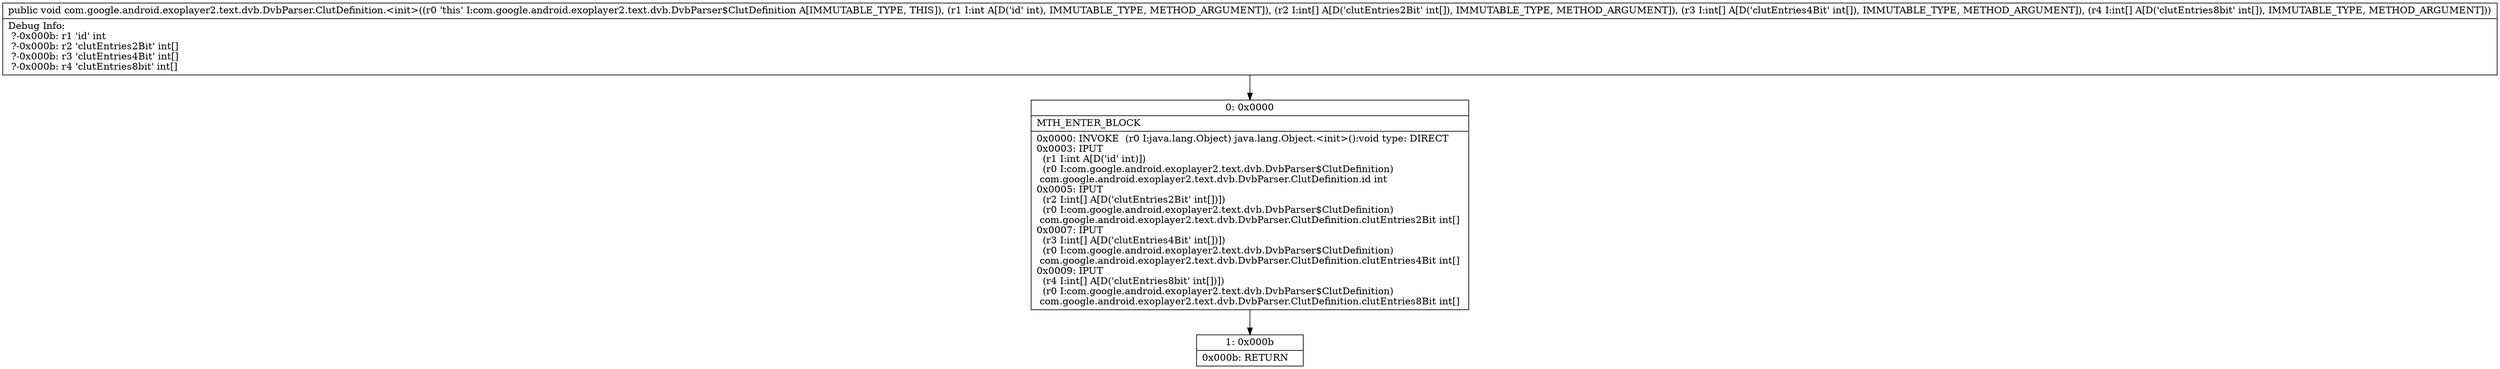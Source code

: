 digraph "CFG forcom.google.android.exoplayer2.text.dvb.DvbParser.ClutDefinition.\<init\>(I[I[I[I)V" {
Node_0 [shape=record,label="{0\:\ 0x0000|MTH_ENTER_BLOCK\l|0x0000: INVOKE  (r0 I:java.lang.Object) java.lang.Object.\<init\>():void type: DIRECT \l0x0003: IPUT  \l  (r1 I:int A[D('id' int)])\l  (r0 I:com.google.android.exoplayer2.text.dvb.DvbParser$ClutDefinition)\l com.google.android.exoplayer2.text.dvb.DvbParser.ClutDefinition.id int \l0x0005: IPUT  \l  (r2 I:int[] A[D('clutEntries2Bit' int[])])\l  (r0 I:com.google.android.exoplayer2.text.dvb.DvbParser$ClutDefinition)\l com.google.android.exoplayer2.text.dvb.DvbParser.ClutDefinition.clutEntries2Bit int[] \l0x0007: IPUT  \l  (r3 I:int[] A[D('clutEntries4Bit' int[])])\l  (r0 I:com.google.android.exoplayer2.text.dvb.DvbParser$ClutDefinition)\l com.google.android.exoplayer2.text.dvb.DvbParser.ClutDefinition.clutEntries4Bit int[] \l0x0009: IPUT  \l  (r4 I:int[] A[D('clutEntries8bit' int[])])\l  (r0 I:com.google.android.exoplayer2.text.dvb.DvbParser$ClutDefinition)\l com.google.android.exoplayer2.text.dvb.DvbParser.ClutDefinition.clutEntries8Bit int[] \l}"];
Node_1 [shape=record,label="{1\:\ 0x000b|0x000b: RETURN   \l}"];
MethodNode[shape=record,label="{public void com.google.android.exoplayer2.text.dvb.DvbParser.ClutDefinition.\<init\>((r0 'this' I:com.google.android.exoplayer2.text.dvb.DvbParser$ClutDefinition A[IMMUTABLE_TYPE, THIS]), (r1 I:int A[D('id' int), IMMUTABLE_TYPE, METHOD_ARGUMENT]), (r2 I:int[] A[D('clutEntries2Bit' int[]), IMMUTABLE_TYPE, METHOD_ARGUMENT]), (r3 I:int[] A[D('clutEntries4Bit' int[]), IMMUTABLE_TYPE, METHOD_ARGUMENT]), (r4 I:int[] A[D('clutEntries8bit' int[]), IMMUTABLE_TYPE, METHOD_ARGUMENT]))  | Debug Info:\l  ?\-0x000b: r1 'id' int\l  ?\-0x000b: r2 'clutEntries2Bit' int[]\l  ?\-0x000b: r3 'clutEntries4Bit' int[]\l  ?\-0x000b: r4 'clutEntries8bit' int[]\l}"];
MethodNode -> Node_0;
Node_0 -> Node_1;
}

